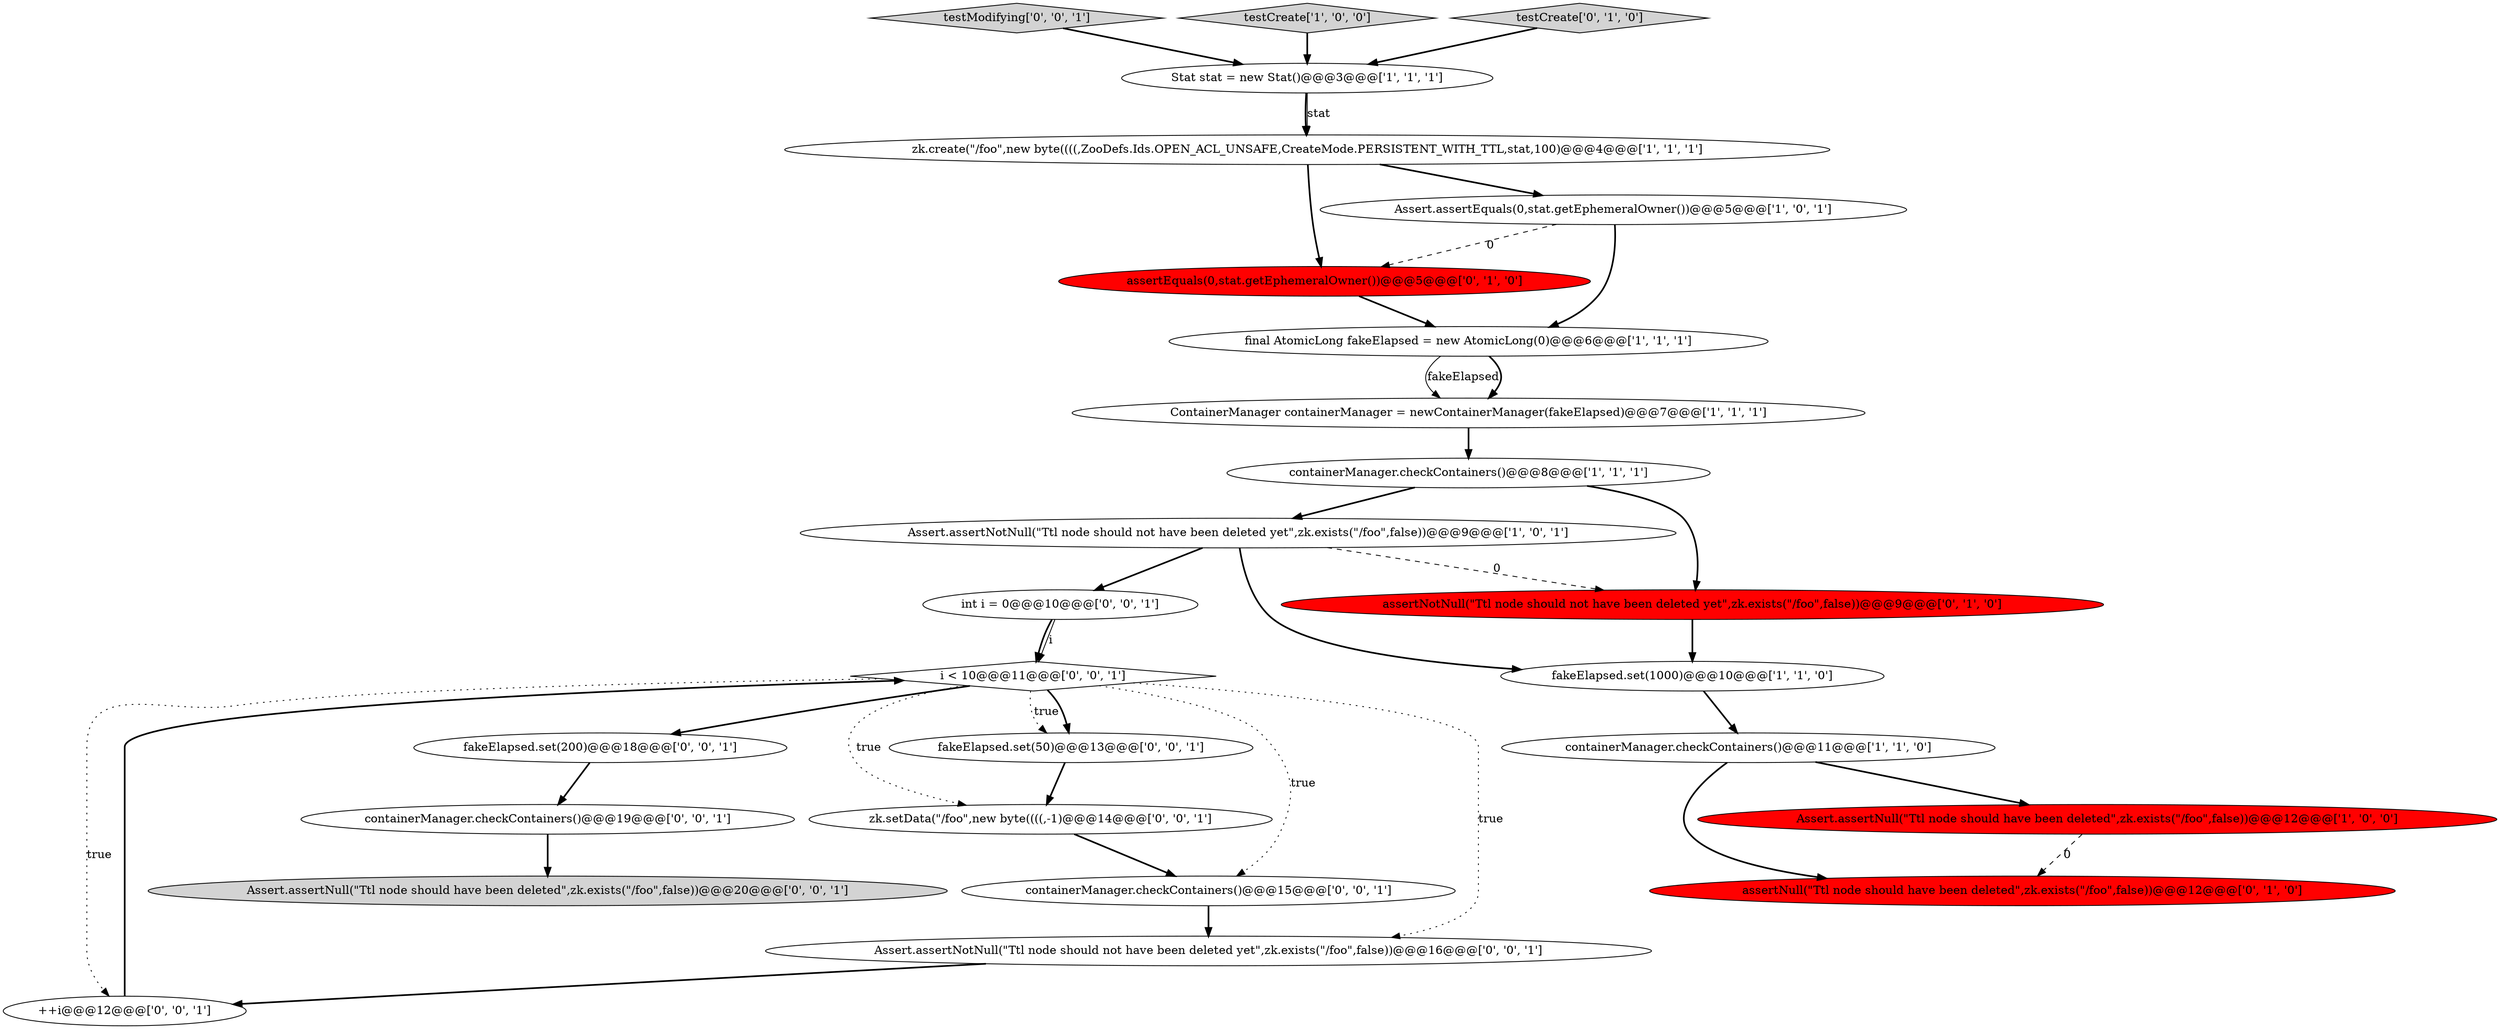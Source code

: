 digraph {
19 [style = filled, label = "containerManager.checkContainers()@@@19@@@['0', '0', '1']", fillcolor = white, shape = ellipse image = "AAA0AAABBB3BBB"];
6 [style = filled, label = "Assert.assertNotNull(\"Ttl node should not have been deleted yet\",zk.exists(\"/foo\",false))@@@9@@@['1', '0', '1']", fillcolor = white, shape = ellipse image = "AAA0AAABBB1BBB"];
10 [style = filled, label = "final AtomicLong fakeElapsed = new AtomicLong(0)@@@6@@@['1', '1', '1']", fillcolor = white, shape = ellipse image = "AAA0AAABBB1BBB"];
14 [style = filled, label = "assertEquals(0,stat.getEphemeralOwner())@@@5@@@['0', '1', '0']", fillcolor = red, shape = ellipse image = "AAA1AAABBB2BBB"];
16 [style = filled, label = "testModifying['0', '0', '1']", fillcolor = lightgray, shape = diamond image = "AAA0AAABBB3BBB"];
23 [style = filled, label = "++i@@@12@@@['0', '0', '1']", fillcolor = white, shape = ellipse image = "AAA0AAABBB3BBB"];
12 [style = filled, label = "assertNotNull(\"Ttl node should not have been deleted yet\",zk.exists(\"/foo\",false))@@@9@@@['0', '1', '0']", fillcolor = red, shape = ellipse image = "AAA1AAABBB2BBB"];
9 [style = filled, label = "zk.create(\"/foo\",new byte((((,ZooDefs.Ids.OPEN_ACL_UNSAFE,CreateMode.PERSISTENT_WITH_TTL,stat,100)@@@4@@@['1', '1', '1']", fillcolor = white, shape = ellipse image = "AAA0AAABBB1BBB"];
25 [style = filled, label = "int i = 0@@@10@@@['0', '0', '1']", fillcolor = white, shape = ellipse image = "AAA0AAABBB3BBB"];
15 [style = filled, label = "fakeElapsed.set(200)@@@18@@@['0', '0', '1']", fillcolor = white, shape = ellipse image = "AAA0AAABBB3BBB"];
1 [style = filled, label = "Assert.assertNull(\"Ttl node should have been deleted\",zk.exists(\"/foo\",false))@@@12@@@['1', '0', '0']", fillcolor = red, shape = ellipse image = "AAA1AAABBB1BBB"];
3 [style = filled, label = "containerManager.checkContainers()@@@11@@@['1', '1', '0']", fillcolor = white, shape = ellipse image = "AAA0AAABBB1BBB"];
24 [style = filled, label = "zk.setData(\"/foo\",new byte((((,-1)@@@14@@@['0', '0', '1']", fillcolor = white, shape = ellipse image = "AAA0AAABBB3BBB"];
4 [style = filled, label = "ContainerManager containerManager = newContainerManager(fakeElapsed)@@@7@@@['1', '1', '1']", fillcolor = white, shape = ellipse image = "AAA0AAABBB1BBB"];
0 [style = filled, label = "containerManager.checkContainers()@@@8@@@['1', '1', '1']", fillcolor = white, shape = ellipse image = "AAA0AAABBB1BBB"];
17 [style = filled, label = "containerManager.checkContainers()@@@15@@@['0', '0', '1']", fillcolor = white, shape = ellipse image = "AAA0AAABBB3BBB"];
8 [style = filled, label = "testCreate['1', '0', '0']", fillcolor = lightgray, shape = diamond image = "AAA0AAABBB1BBB"];
22 [style = filled, label = "fakeElapsed.set(50)@@@13@@@['0', '0', '1']", fillcolor = white, shape = ellipse image = "AAA0AAABBB3BBB"];
20 [style = filled, label = "Assert.assertNull(\"Ttl node should have been deleted\",zk.exists(\"/foo\",false))@@@20@@@['0', '0', '1']", fillcolor = lightgray, shape = ellipse image = "AAA0AAABBB3BBB"];
13 [style = filled, label = "assertNull(\"Ttl node should have been deleted\",zk.exists(\"/foo\",false))@@@12@@@['0', '1', '0']", fillcolor = red, shape = ellipse image = "AAA1AAABBB2BBB"];
7 [style = filled, label = "Assert.assertEquals(0,stat.getEphemeralOwner())@@@5@@@['1', '0', '1']", fillcolor = white, shape = ellipse image = "AAA0AAABBB1BBB"];
18 [style = filled, label = "Assert.assertNotNull(\"Ttl node should not have been deleted yet\",zk.exists(\"/foo\",false))@@@16@@@['0', '0', '1']", fillcolor = white, shape = ellipse image = "AAA0AAABBB3BBB"];
5 [style = filled, label = "Stat stat = new Stat()@@@3@@@['1', '1', '1']", fillcolor = white, shape = ellipse image = "AAA0AAABBB1BBB"];
2 [style = filled, label = "fakeElapsed.set(1000)@@@10@@@['1', '1', '0']", fillcolor = white, shape = ellipse image = "AAA0AAABBB1BBB"];
21 [style = filled, label = "i < 10@@@11@@@['0', '0', '1']", fillcolor = white, shape = diamond image = "AAA0AAABBB3BBB"];
11 [style = filled, label = "testCreate['0', '1', '0']", fillcolor = lightgray, shape = diamond image = "AAA0AAABBB2BBB"];
25->21 [style = solid, label="i"];
18->23 [style = bold, label=""];
5->9 [style = bold, label=""];
5->9 [style = solid, label="stat"];
3->1 [style = bold, label=""];
7->10 [style = bold, label=""];
0->6 [style = bold, label=""];
21->18 [style = dotted, label="true"];
7->14 [style = dashed, label="0"];
21->15 [style = bold, label=""];
0->12 [style = bold, label=""];
2->3 [style = bold, label=""];
19->20 [style = bold, label=""];
14->10 [style = bold, label=""];
21->22 [style = dotted, label="true"];
21->17 [style = dotted, label="true"];
9->7 [style = bold, label=""];
15->19 [style = bold, label=""];
10->4 [style = solid, label="fakeElapsed"];
4->0 [style = bold, label=""];
6->2 [style = bold, label=""];
6->12 [style = dashed, label="0"];
1->13 [style = dashed, label="0"];
11->5 [style = bold, label=""];
12->2 [style = bold, label=""];
8->5 [style = bold, label=""];
23->21 [style = bold, label=""];
21->24 [style = dotted, label="true"];
21->22 [style = bold, label=""];
21->23 [style = dotted, label="true"];
24->17 [style = bold, label=""];
9->14 [style = bold, label=""];
10->4 [style = bold, label=""];
3->13 [style = bold, label=""];
16->5 [style = bold, label=""];
22->24 [style = bold, label=""];
17->18 [style = bold, label=""];
25->21 [style = bold, label=""];
6->25 [style = bold, label=""];
}
